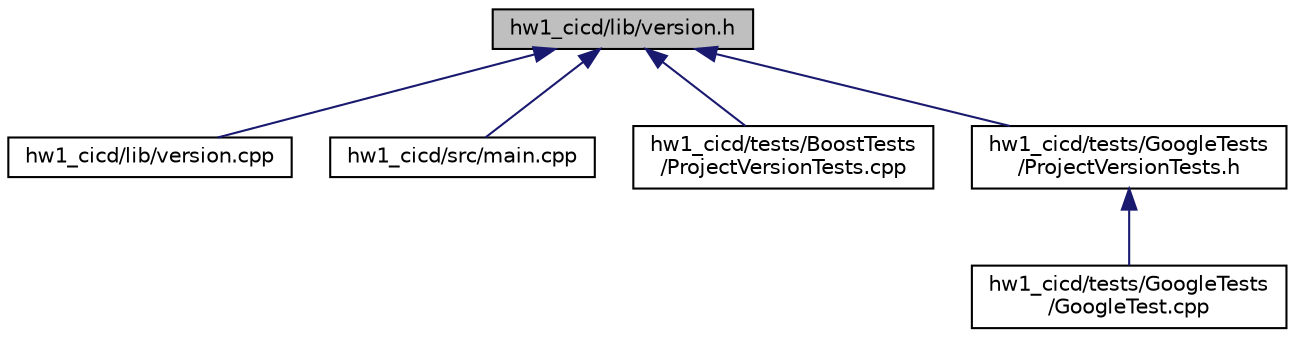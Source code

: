 digraph "hw1_cicd/lib/version.h"
{
 // INTERACTIVE_SVG=YES
  edge [fontname="Helvetica",fontsize="10",labelfontname="Helvetica",labelfontsize="10"];
  node [fontname="Helvetica",fontsize="10",shape=record];
  Node1 [label="hw1_cicd/lib/version.h",height=0.2,width=0.4,color="black", fillcolor="grey75", style="filled", fontcolor="black"];
  Node1 -> Node2 [dir="back",color="midnightblue",fontsize="10",style="solid",fontname="Helvetica"];
  Node2 [label="hw1_cicd/lib/version.cpp",height=0.2,width=0.4,color="black", fillcolor="white", style="filled",URL="$version_8cpp.html"];
  Node1 -> Node3 [dir="back",color="midnightblue",fontsize="10",style="solid",fontname="Helvetica"];
  Node3 [label="hw1_cicd/src/main.cpp",height=0.2,width=0.4,color="black", fillcolor="white", style="filled",URL="$hw1__cicd_2src_2main_8cpp.html"];
  Node1 -> Node4 [dir="back",color="midnightblue",fontsize="10",style="solid",fontname="Helvetica"];
  Node4 [label="hw1_cicd/tests/BoostTests\l/ProjectVersionTests.cpp",height=0.2,width=0.4,color="black", fillcolor="white", style="filled",URL="$_project_version_tests_8cpp.html"];
  Node1 -> Node5 [dir="back",color="midnightblue",fontsize="10",style="solid",fontname="Helvetica"];
  Node5 [label="hw1_cicd/tests/GoogleTests\l/ProjectVersionTests.h",height=0.2,width=0.4,color="black", fillcolor="white", style="filled",URL="$_project_version_tests_8h.html"];
  Node5 -> Node6 [dir="back",color="midnightblue",fontsize="10",style="solid",fontname="Helvetica"];
  Node6 [label="hw1_cicd/tests/GoogleTests\l/GoogleTest.cpp",height=0.2,width=0.4,color="black", fillcolor="white", style="filled",URL="$_google_test_8cpp.html"];
}
